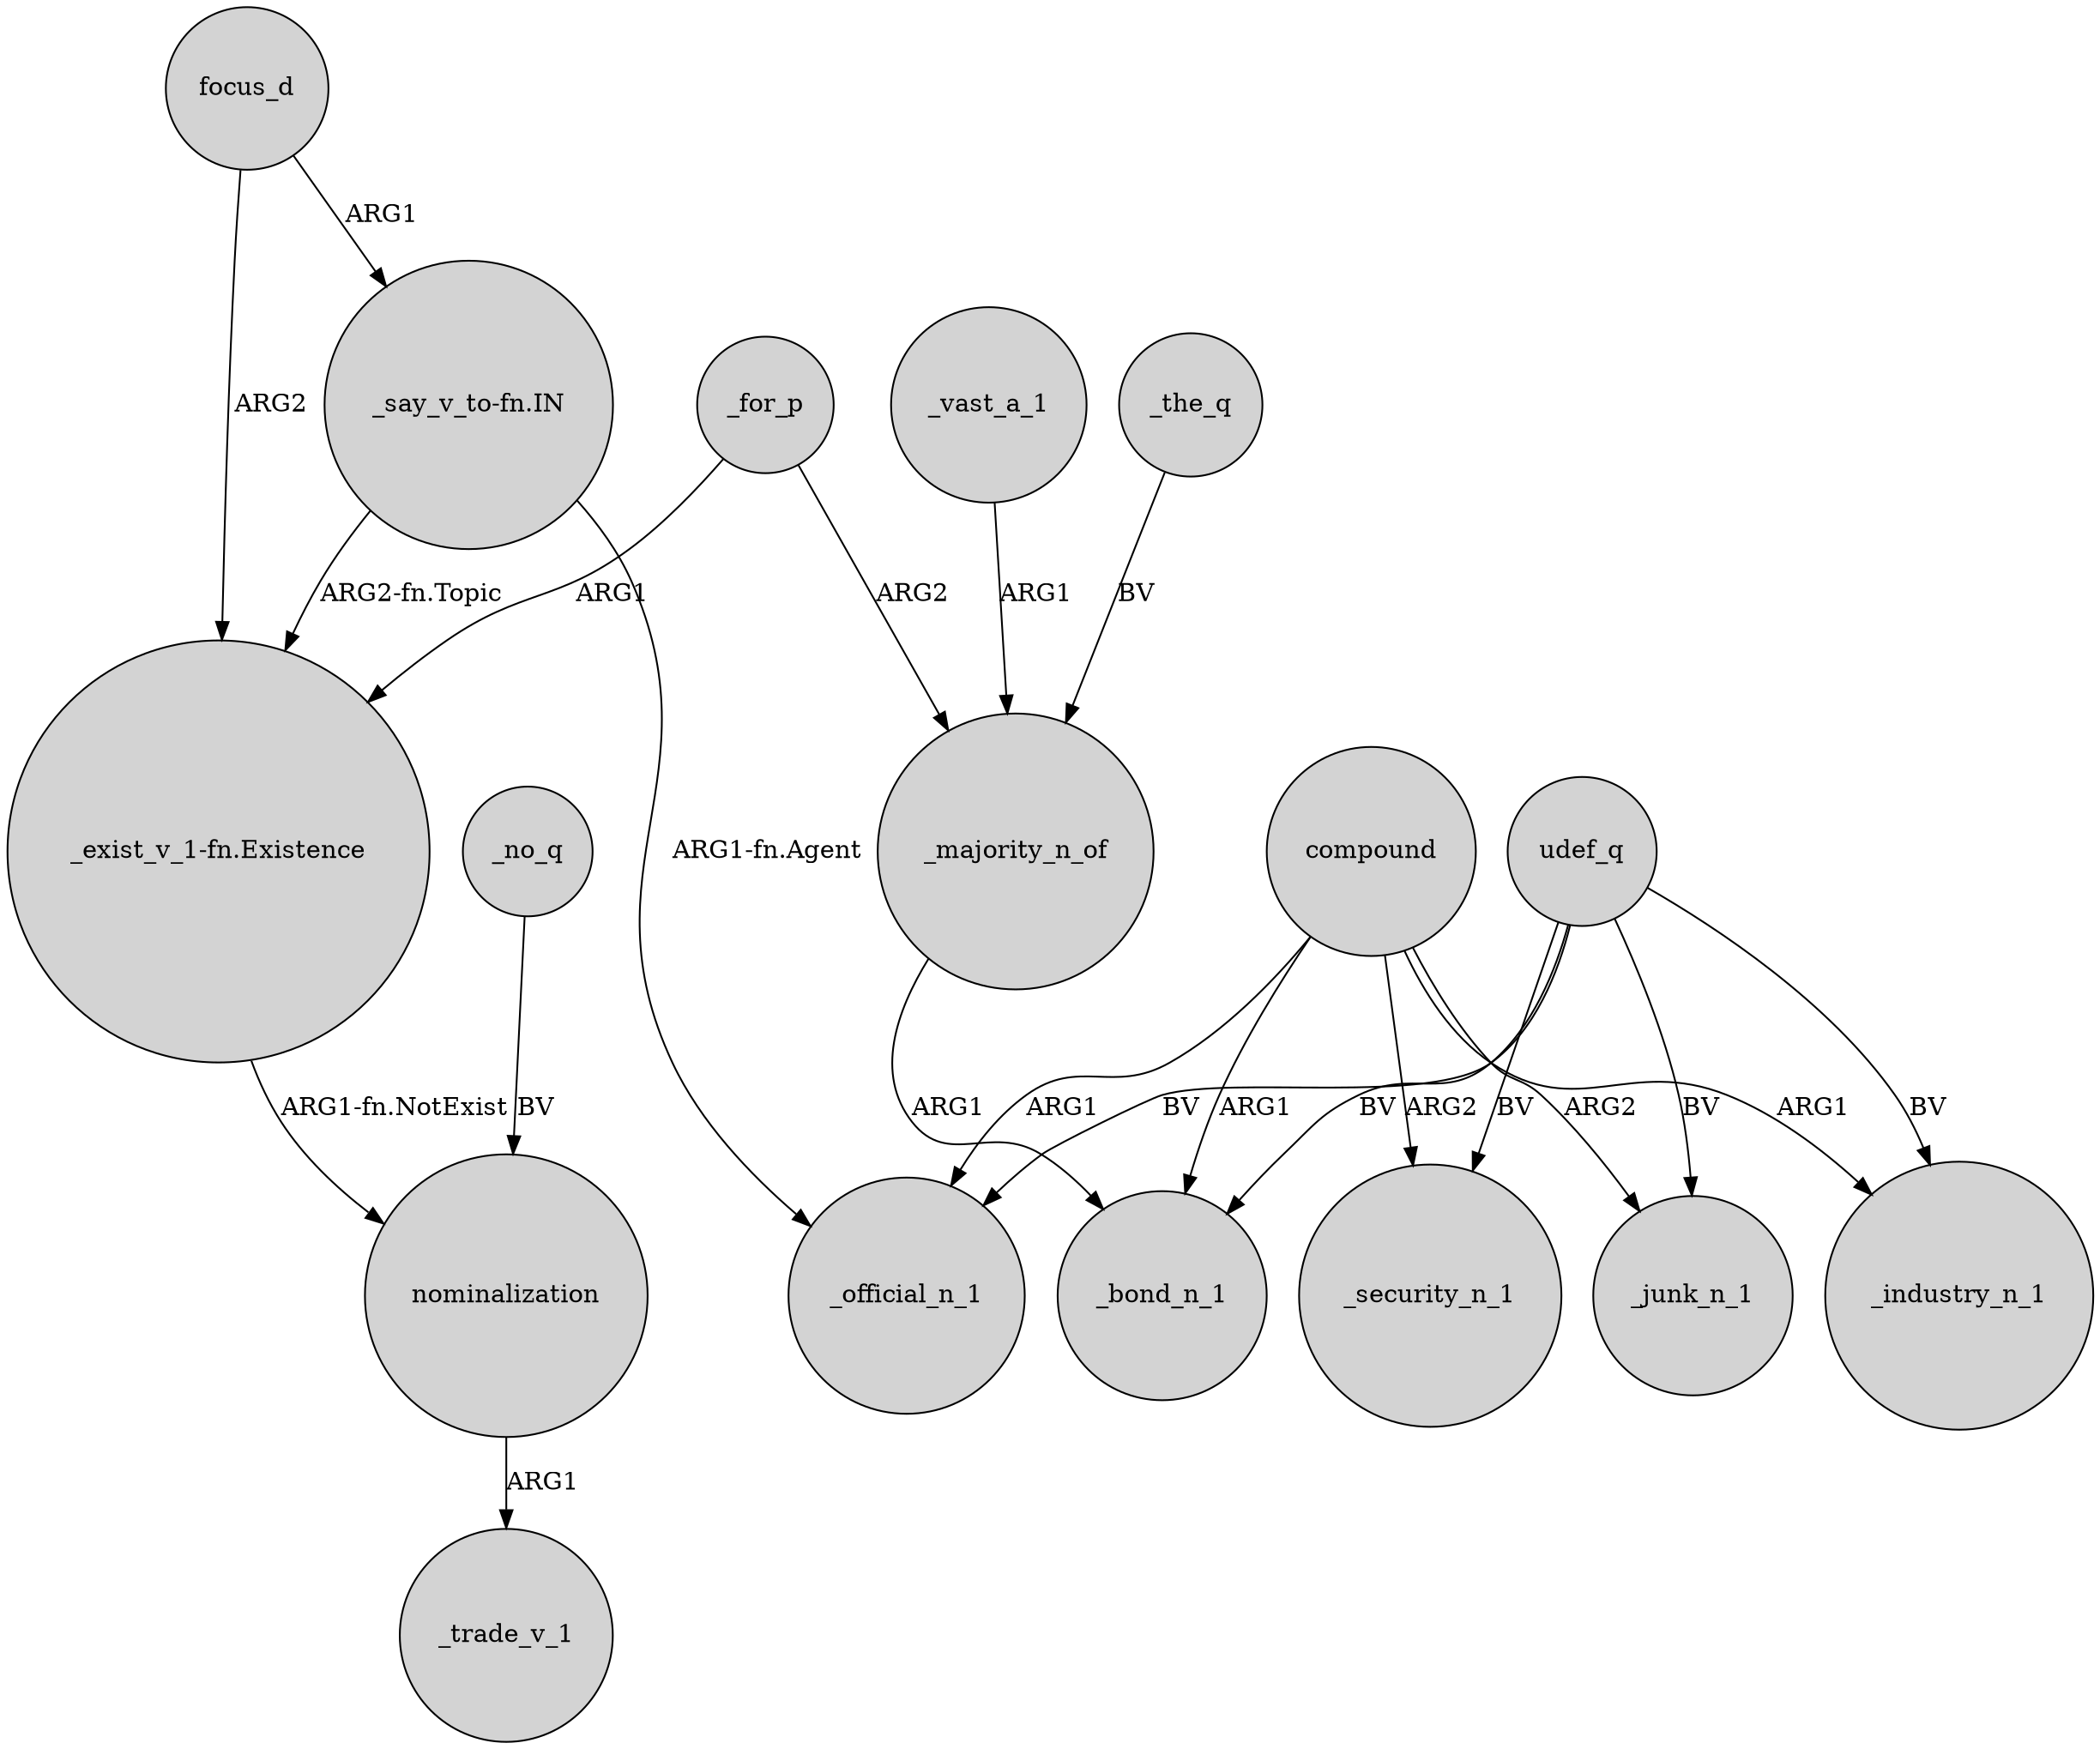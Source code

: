 digraph {
	node [shape=circle style=filled]
	"_say_v_to-fn.IN" -> "_exist_v_1-fn.Existence" [label="ARG2-fn.Topic"]
	"_say_v_to-fn.IN" -> _official_n_1 [label="ARG1-fn.Agent"]
	compound -> _security_n_1 [label=ARG2]
	compound -> _bond_n_1 [label=ARG1]
	compound -> _industry_n_1 [label=ARG1]
	_the_q -> _majority_n_of [label=BV]
	compound -> _junk_n_1 [label=ARG2]
	nominalization -> _trade_v_1 [label=ARG1]
	_no_q -> nominalization [label=BV]
	focus_d -> "_exist_v_1-fn.Existence" [label=ARG2]
	_vast_a_1 -> _majority_n_of [label=ARG1]
	udef_q -> _junk_n_1 [label=BV]
	udef_q -> _bond_n_1 [label=BV]
	"_exist_v_1-fn.Existence" -> nominalization [label="ARG1-fn.NotExist"]
	_for_p -> "_exist_v_1-fn.Existence" [label=ARG1]
	udef_q -> _security_n_1 [label=BV]
	udef_q -> _official_n_1 [label=BV]
	_majority_n_of -> _bond_n_1 [label=ARG1]
	compound -> _official_n_1 [label=ARG1]
	_for_p -> _majority_n_of [label=ARG2]
	udef_q -> _industry_n_1 [label=BV]
	focus_d -> "_say_v_to-fn.IN" [label=ARG1]
}
